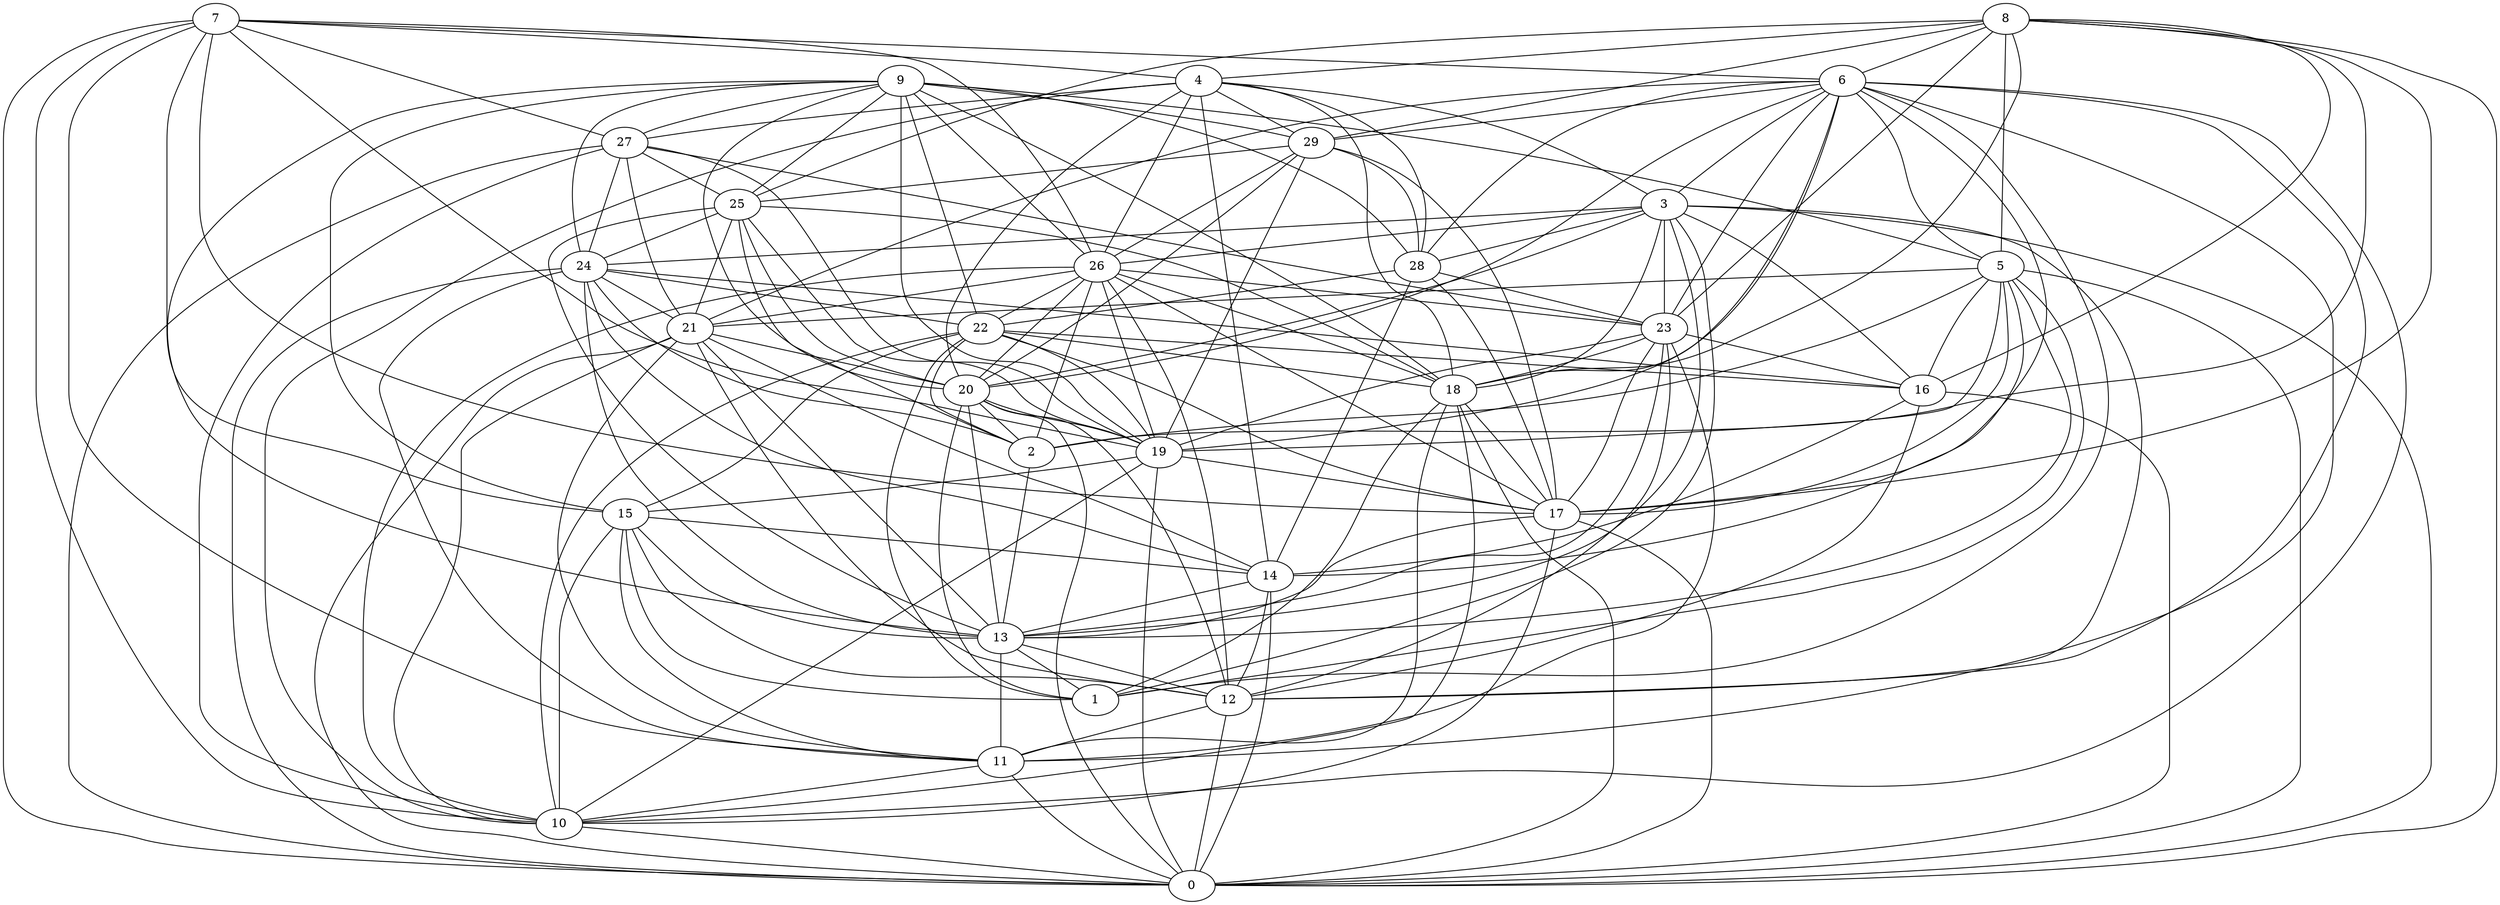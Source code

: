 digraph GG_graph {

subgraph G_graph {
edge [color = black]
"20" -> "1" [dir = none]
"20" -> "2" [dir = none]
"20" -> "13" [dir = none]
"26" -> "19" [dir = none]
"26" -> "10" [dir = none]
"26" -> "23" [dir = none]
"26" -> "22" [dir = none]
"26" -> "20" [dir = none]
"26" -> "18" [dir = none]
"26" -> "12" [dir = none]
"15" -> "13" [dir = none]
"15" -> "14" [dir = none]
"13" -> "12" [dir = none]
"13" -> "11" [dir = none]
"29" -> "17" [dir = none]
"17" -> "0" [dir = none]
"28" -> "17" [dir = none]
"28" -> "23" [dir = none]
"28" -> "14" [dir = none]
"16" -> "14" [dir = none]
"21" -> "10" [dir = none]
"21" -> "13" [dir = none]
"21" -> "20" [dir = none]
"21" -> "14" [dir = none]
"23" -> "12" [dir = none]
"23" -> "18" [dir = none]
"23" -> "16" [dir = none]
"23" -> "19" [dir = none]
"23" -> "13" [dir = none]
"22" -> "15" [dir = none]
"22" -> "18" [dir = none]
"22" -> "19" [dir = none]
"22" -> "2" [dir = none]
"22" -> "17" [dir = none]
"22" -> "16" [dir = none]
"9" -> "25" [dir = none]
"9" -> "13" [dir = none]
"9" -> "19" [dir = none]
"9" -> "27" [dir = none]
"9" -> "5" [dir = none]
"9" -> "18" [dir = none]
"9" -> "20" [dir = none]
"24" -> "0" [dir = none]
"24" -> "21" [dir = none]
"24" -> "16" [dir = none]
"24" -> "2" [dir = none]
"4" -> "3" [dir = none]
"4" -> "14" [dir = none]
"4" -> "20" [dir = none]
"4" -> "29" [dir = none]
"3" -> "24" [dir = none]
"3" -> "16" [dir = none]
"3" -> "20" [dir = none]
"3" -> "13" [dir = none]
"3" -> "26" [dir = none]
"3" -> "1" [dir = none]
"6" -> "19" [dir = none]
"6" -> "23" [dir = none]
"6" -> "11" [dir = none]
"6" -> "17" [dir = none]
"6" -> "1" [dir = none]
"6" -> "3" [dir = none]
"6" -> "18" [dir = none]
"6" -> "10" [dir = none]
"6" -> "29" [dir = none]
"19" -> "17" [dir = none]
"8" -> "2" [dir = none]
"8" -> "29" [dir = none]
"8" -> "25" [dir = none]
"8" -> "18" [dir = none]
"8" -> "6" [dir = none]
"18" -> "17" [dir = none]
"18" -> "0" [dir = none]
"11" -> "10" [dir = none]
"27" -> "25" [dir = none]
"27" -> "19" [dir = none]
"7" -> "27" [dir = none]
"7" -> "0" [dir = none]
"7" -> "10" [dir = none]
"7" -> "15" [dir = none]
"7" -> "6" [dir = none]
"5" -> "17" [dir = none]
"5" -> "1" [dir = none]
"2" -> "13" [dir = none]
"25" -> "24" [dir = none]
"25" -> "20" [dir = none]
"25" -> "19" [dir = none]
"27" -> "10" [dir = none]
"5" -> "2" [dir = none]
"29" -> "28" [dir = none]
"9" -> "24" [dir = none]
"25" -> "21" [dir = none]
"25" -> "13" [dir = none]
"3" -> "18" [dir = none]
"3" -> "23" [dir = none]
"8" -> "17" [dir = none]
"16" -> "12" [dir = none]
"9" -> "22" [dir = none]
"26" -> "17" [dir = none]
"29" -> "25" [dir = none]
"8" -> "23" [dir = none]
"26" -> "21" [dir = none]
"20" -> "0" [dir = none]
"9" -> "28" [dir = none]
"15" -> "10" [dir = none]
"27" -> "23" [dir = none]
"5" -> "13" [dir = none]
"9" -> "15" [dir = none]
"6" -> "28" [dir = none]
"4" -> "26" [dir = none]
"23" -> "17" [dir = none]
"8" -> "16" [dir = none]
"8" -> "4" [dir = none]
"6" -> "5" [dir = none]
"28" -> "22" [dir = none]
"15" -> "11" [dir = none]
"9" -> "26" [dir = none]
"8" -> "0" [dir = none]
"19" -> "15" [dir = none]
"29" -> "19" [dir = none]
"12" -> "0" [dir = none]
"6" -> "12" [dir = none]
"12" -> "11" [dir = none]
"6" -> "20" [dir = none]
"18" -> "11" [dir = none]
"22" -> "1" [dir = none]
"7" -> "11" [dir = none]
"26" -> "2" [dir = none]
"27" -> "21" [dir = none]
"11" -> "0" [dir = none]
"17" -> "10" [dir = none]
"19" -> "0" [dir = none]
"4" -> "28" [dir = none]
"21" -> "0" [dir = none]
"29" -> "20" [dir = none]
"5" -> "0" [dir = none]
"9" -> "29" [dir = none]
"20" -> "12" [dir = none]
"16" -> "0" [dir = none]
"27" -> "24" [dir = none]
"3" -> "28" [dir = none]
"3" -> "12" [dir = none]
"5" -> "16" [dir = none]
"22" -> "10" [dir = none]
"7" -> "17" [dir = none]
"5" -> "19" [dir = none]
"21" -> "11" [dir = none]
"14" -> "12" [dir = none]
"20" -> "19" [dir = none]
"25" -> "18" [dir = none]
"14" -> "0" [dir = none]
"7" -> "19" [dir = none]
"4" -> "27" [dir = none]
"15" -> "12" [dir = none]
"5" -> "14" [dir = none]
"13" -> "1" [dir = none]
"29" -> "26" [dir = none]
"5" -> "21" [dir = none]
"14" -> "13" [dir = none]
"25" -> "2" [dir = none]
"24" -> "13" [dir = none]
"17" -> "13" [dir = none]
"24" -> "14" [dir = none]
"21" -> "12" [dir = none]
"19" -> "10" [dir = none]
"10" -> "0" [dir = none]
"4" -> "10" [dir = none]
"4" -> "18" [dir = none]
"23" -> "11" [dir = none]
"15" -> "1" [dir = none]
"24" -> "11" [dir = none]
"27" -> "0" [dir = none]
"8" -> "5" [dir = none]
"18" -> "1" [dir = none]
"3" -> "0" [dir = none]
"7" -> "4" [dir = none]
"18" -> "10" [dir = none]
"7" -> "26" [dir = none]
"24" -> "22" [dir = none]
"6" -> "21" [dir = none]
}

}
